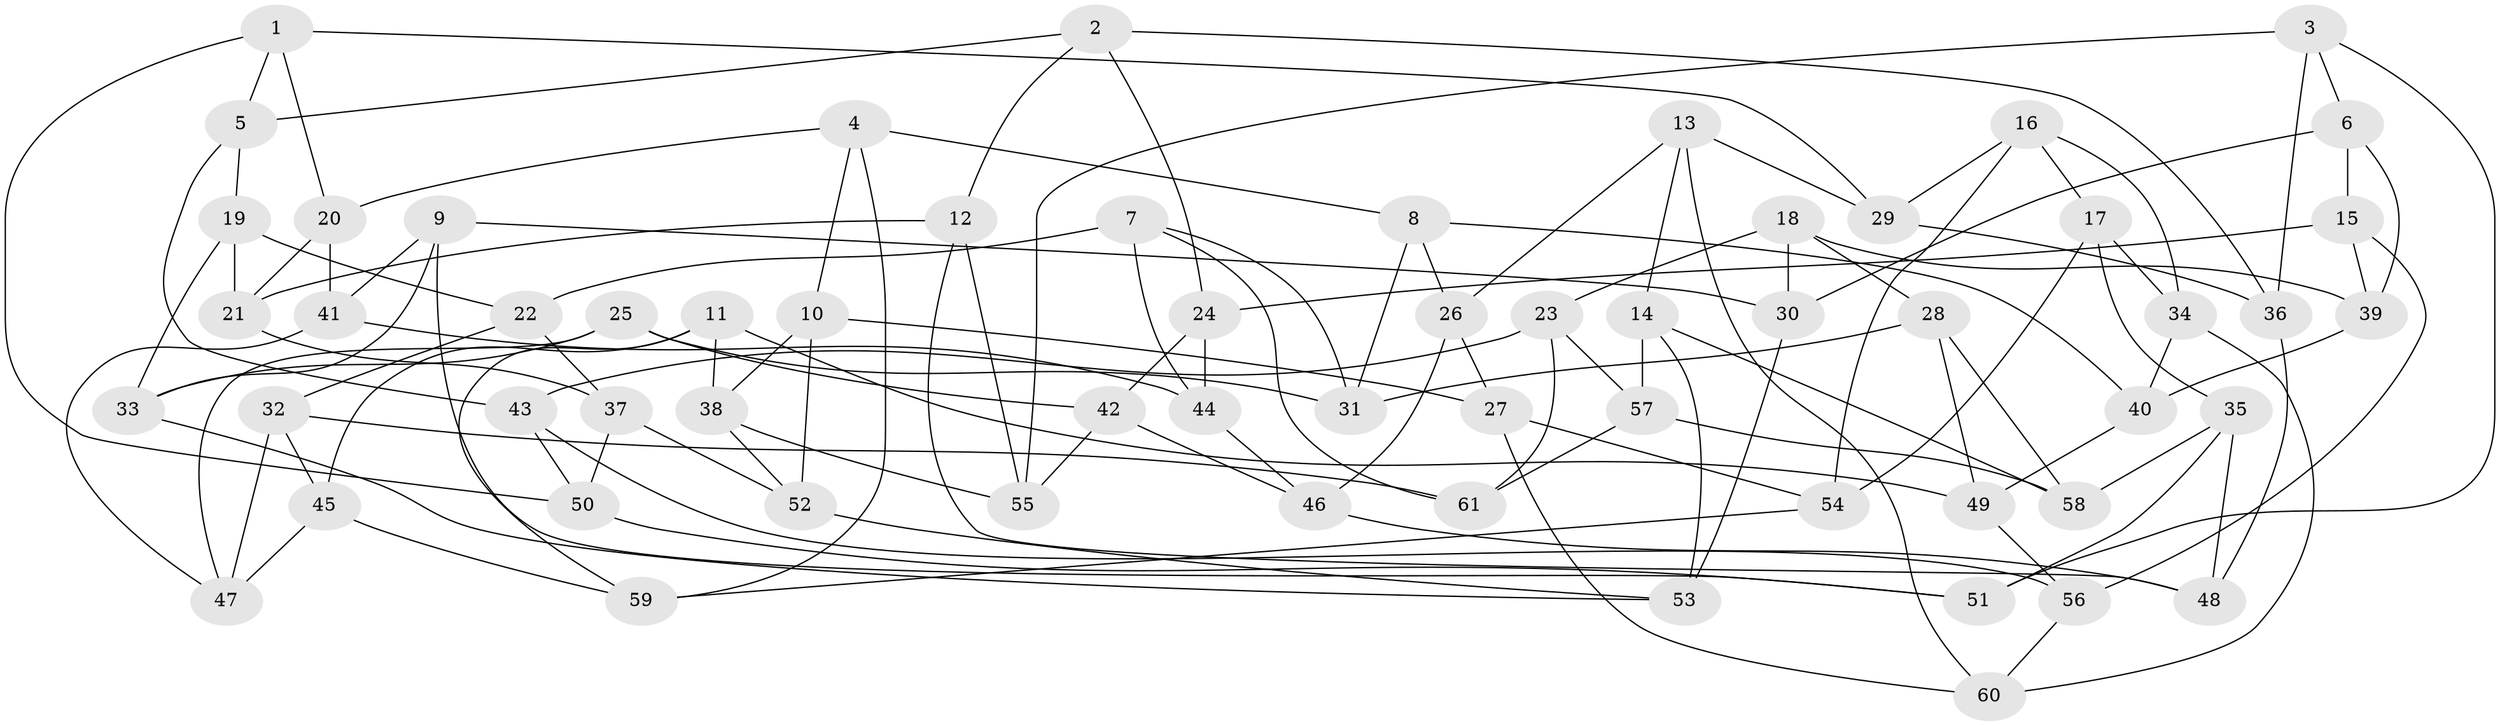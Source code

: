// Generated by graph-tools (version 1.1) at 2025/38/03/09/25 02:38:08]
// undirected, 61 vertices, 122 edges
graph export_dot {
graph [start="1"]
  node [color=gray90,style=filled];
  1;
  2;
  3;
  4;
  5;
  6;
  7;
  8;
  9;
  10;
  11;
  12;
  13;
  14;
  15;
  16;
  17;
  18;
  19;
  20;
  21;
  22;
  23;
  24;
  25;
  26;
  27;
  28;
  29;
  30;
  31;
  32;
  33;
  34;
  35;
  36;
  37;
  38;
  39;
  40;
  41;
  42;
  43;
  44;
  45;
  46;
  47;
  48;
  49;
  50;
  51;
  52;
  53;
  54;
  55;
  56;
  57;
  58;
  59;
  60;
  61;
  1 -- 29;
  1 -- 20;
  1 -- 5;
  1 -- 50;
  2 -- 36;
  2 -- 12;
  2 -- 5;
  2 -- 24;
  3 -- 6;
  3 -- 36;
  3 -- 51;
  3 -- 55;
  4 -- 20;
  4 -- 8;
  4 -- 59;
  4 -- 10;
  5 -- 43;
  5 -- 19;
  6 -- 15;
  6 -- 30;
  6 -- 39;
  7 -- 31;
  7 -- 61;
  7 -- 22;
  7 -- 44;
  8 -- 26;
  8 -- 31;
  8 -- 40;
  9 -- 41;
  9 -- 30;
  9 -- 33;
  9 -- 51;
  10 -- 52;
  10 -- 38;
  10 -- 27;
  11 -- 49;
  11 -- 45;
  11 -- 38;
  11 -- 59;
  12 -- 21;
  12 -- 48;
  12 -- 55;
  13 -- 26;
  13 -- 60;
  13 -- 29;
  13 -- 14;
  14 -- 53;
  14 -- 58;
  14 -- 57;
  15 -- 56;
  15 -- 24;
  15 -- 39;
  16 -- 34;
  16 -- 29;
  16 -- 17;
  16 -- 54;
  17 -- 54;
  17 -- 34;
  17 -- 35;
  18 -- 39;
  18 -- 30;
  18 -- 28;
  18 -- 23;
  19 -- 33;
  19 -- 21;
  19 -- 22;
  20 -- 41;
  20 -- 21;
  21 -- 37;
  22 -- 37;
  22 -- 32;
  23 -- 57;
  23 -- 61;
  23 -- 43;
  24 -- 44;
  24 -- 42;
  25 -- 31;
  25 -- 33;
  25 -- 42;
  25 -- 47;
  26 -- 46;
  26 -- 27;
  27 -- 54;
  27 -- 60;
  28 -- 31;
  28 -- 49;
  28 -- 58;
  29 -- 36;
  30 -- 53;
  32 -- 61;
  32 -- 45;
  32 -- 47;
  33 -- 53;
  34 -- 40;
  34 -- 60;
  35 -- 48;
  35 -- 51;
  35 -- 58;
  36 -- 48;
  37 -- 50;
  37 -- 52;
  38 -- 55;
  38 -- 52;
  39 -- 40;
  40 -- 49;
  41 -- 47;
  41 -- 44;
  42 -- 55;
  42 -- 46;
  43 -- 50;
  43 -- 56;
  44 -- 46;
  45 -- 47;
  45 -- 59;
  46 -- 48;
  49 -- 56;
  50 -- 51;
  52 -- 53;
  54 -- 59;
  56 -- 60;
  57 -- 58;
  57 -- 61;
}
